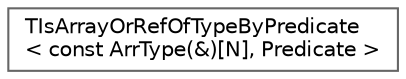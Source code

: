 digraph "Graphical Class Hierarchy"
{
 // INTERACTIVE_SVG=YES
 // LATEX_PDF_SIZE
  bgcolor="transparent";
  edge [fontname=Helvetica,fontsize=10,labelfontname=Helvetica,labelfontsize=10];
  node [fontname=Helvetica,fontsize=10,shape=box,height=0.2,width=0.4];
  rankdir="LR";
  Node0 [id="Node000000",label="TIsArrayOrRefOfTypeByPredicate\l\< const ArrType(&)[N], Predicate \>",height=0.2,width=0.4,color="grey40", fillcolor="white", style="filled",URL="$df/d40/structTIsArrayOrRefOfTypeByPredicate_3_01const_01ArrType_07_6_08_0fN_0e_00_01Predicate_01_4.html",tooltip=" "];
}
